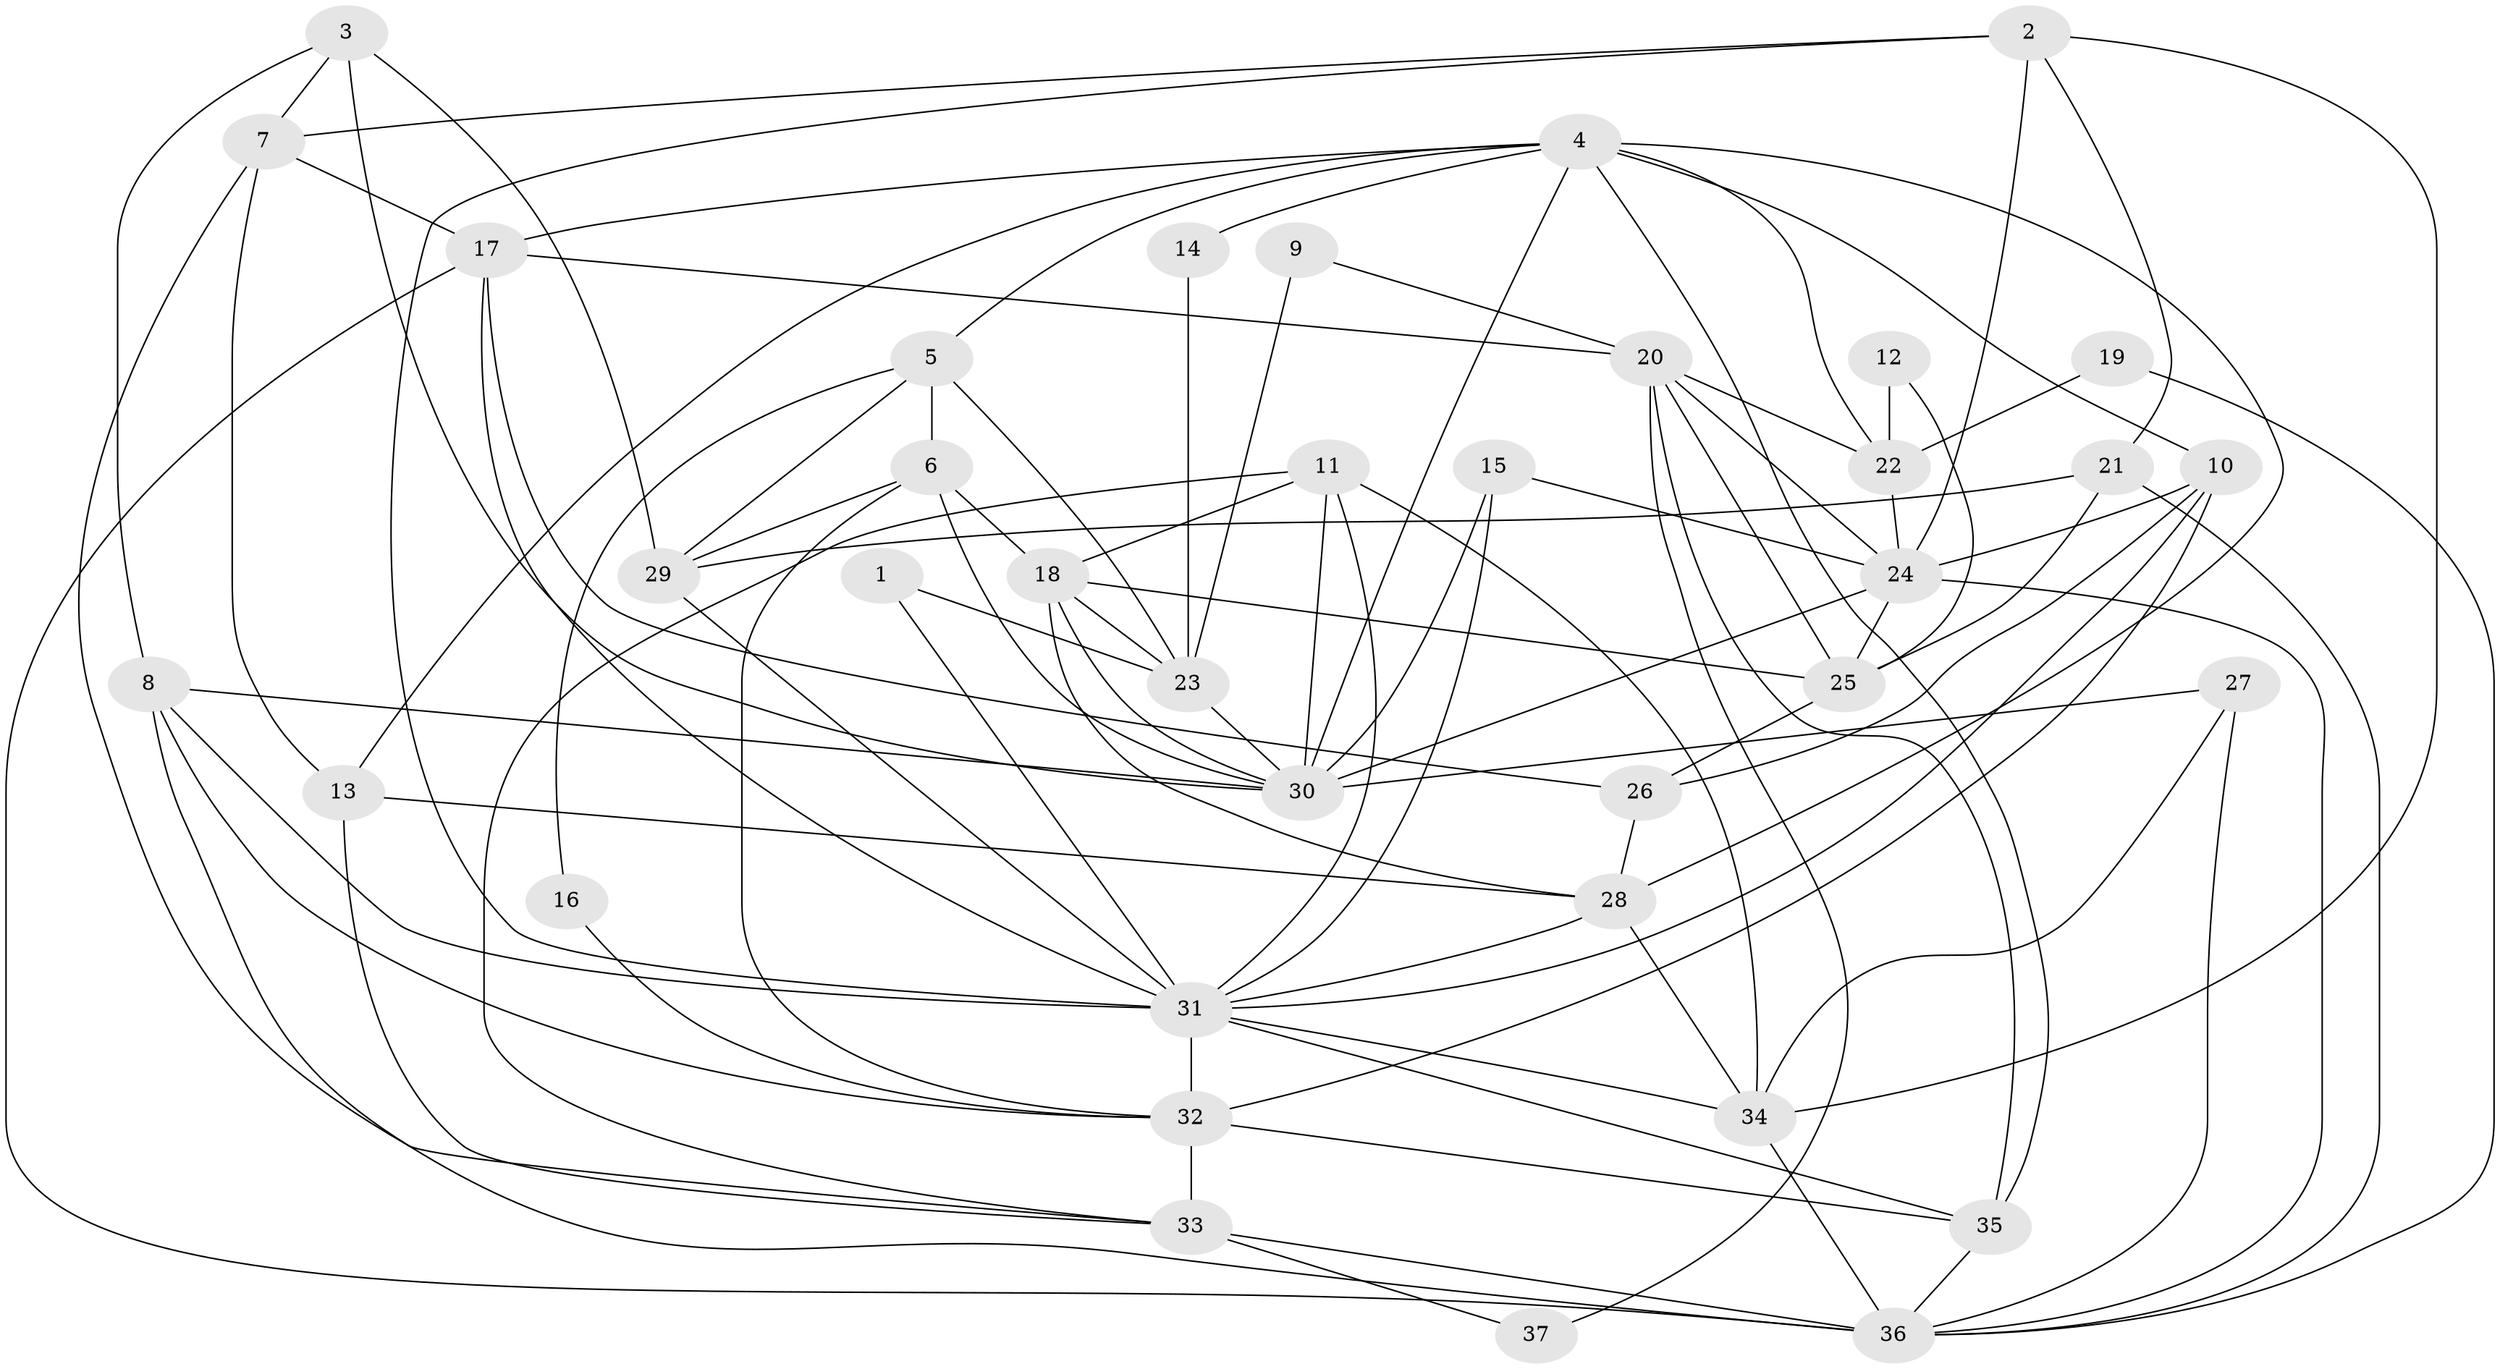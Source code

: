 // original degree distribution, {6: 0.0958904109589041, 5: 0.2054794520547945, 3: 0.3698630136986301, 4: 0.2465753424657534, 2: 0.0547945205479452, 7: 0.0273972602739726}
// Generated by graph-tools (version 1.1) at 2025/26/03/09/25 03:26:10]
// undirected, 37 vertices, 95 edges
graph export_dot {
graph [start="1"]
  node [color=gray90,style=filled];
  1;
  2;
  3;
  4;
  5;
  6;
  7;
  8;
  9;
  10;
  11;
  12;
  13;
  14;
  15;
  16;
  17;
  18;
  19;
  20;
  21;
  22;
  23;
  24;
  25;
  26;
  27;
  28;
  29;
  30;
  31;
  32;
  33;
  34;
  35;
  36;
  37;
  1 -- 23 [weight=1.0];
  1 -- 31 [weight=1.0];
  2 -- 7 [weight=1.0];
  2 -- 21 [weight=1.0];
  2 -- 24 [weight=1.0];
  2 -- 31 [weight=1.0];
  2 -- 34 [weight=1.0];
  3 -- 7 [weight=1.0];
  3 -- 8 [weight=1.0];
  3 -- 29 [weight=1.0];
  3 -- 30 [weight=2.0];
  4 -- 5 [weight=1.0];
  4 -- 10 [weight=1.0];
  4 -- 13 [weight=1.0];
  4 -- 14 [weight=1.0];
  4 -- 17 [weight=1.0];
  4 -- 22 [weight=1.0];
  4 -- 28 [weight=2.0];
  4 -- 30 [weight=1.0];
  4 -- 35 [weight=1.0];
  5 -- 6 [weight=1.0];
  5 -- 16 [weight=1.0];
  5 -- 23 [weight=1.0];
  5 -- 29 [weight=1.0];
  6 -- 18 [weight=1.0];
  6 -- 29 [weight=1.0];
  6 -- 30 [weight=1.0];
  6 -- 32 [weight=1.0];
  7 -- 13 [weight=1.0];
  7 -- 17 [weight=1.0];
  7 -- 33 [weight=1.0];
  8 -- 30 [weight=1.0];
  8 -- 31 [weight=1.0];
  8 -- 32 [weight=1.0];
  8 -- 36 [weight=1.0];
  9 -- 20 [weight=1.0];
  9 -- 23 [weight=2.0];
  10 -- 24 [weight=1.0];
  10 -- 26 [weight=1.0];
  10 -- 31 [weight=1.0];
  10 -- 32 [weight=1.0];
  11 -- 18 [weight=1.0];
  11 -- 30 [weight=2.0];
  11 -- 31 [weight=1.0];
  11 -- 33 [weight=1.0];
  11 -- 34 [weight=1.0];
  12 -- 22 [weight=1.0];
  12 -- 25 [weight=2.0];
  13 -- 28 [weight=1.0];
  13 -- 33 [weight=1.0];
  14 -- 23 [weight=1.0];
  15 -- 24 [weight=1.0];
  15 -- 30 [weight=3.0];
  15 -- 31 [weight=1.0];
  16 -- 32 [weight=1.0];
  17 -- 20 [weight=1.0];
  17 -- 26 [weight=1.0];
  17 -- 31 [weight=1.0];
  17 -- 36 [weight=1.0];
  18 -- 23 [weight=1.0];
  18 -- 25 [weight=1.0];
  18 -- 28 [weight=1.0];
  18 -- 30 [weight=1.0];
  19 -- 22 [weight=2.0];
  19 -- 36 [weight=1.0];
  20 -- 22 [weight=2.0];
  20 -- 24 [weight=1.0];
  20 -- 25 [weight=1.0];
  20 -- 35 [weight=1.0];
  20 -- 37 [weight=1.0];
  21 -- 25 [weight=1.0];
  21 -- 29 [weight=1.0];
  21 -- 36 [weight=1.0];
  22 -- 24 [weight=1.0];
  23 -- 30 [weight=1.0];
  24 -- 25 [weight=1.0];
  24 -- 30 [weight=1.0];
  24 -- 36 [weight=1.0];
  25 -- 26 [weight=1.0];
  26 -- 28 [weight=1.0];
  27 -- 30 [weight=1.0];
  27 -- 34 [weight=1.0];
  27 -- 36 [weight=1.0];
  28 -- 31 [weight=1.0];
  28 -- 34 [weight=2.0];
  29 -- 31 [weight=1.0];
  31 -- 32 [weight=2.0];
  31 -- 34 [weight=1.0];
  31 -- 35 [weight=1.0];
  32 -- 33 [weight=2.0];
  32 -- 35 [weight=1.0];
  33 -- 36 [weight=2.0];
  33 -- 37 [weight=1.0];
  34 -- 36 [weight=1.0];
  35 -- 36 [weight=1.0];
}
